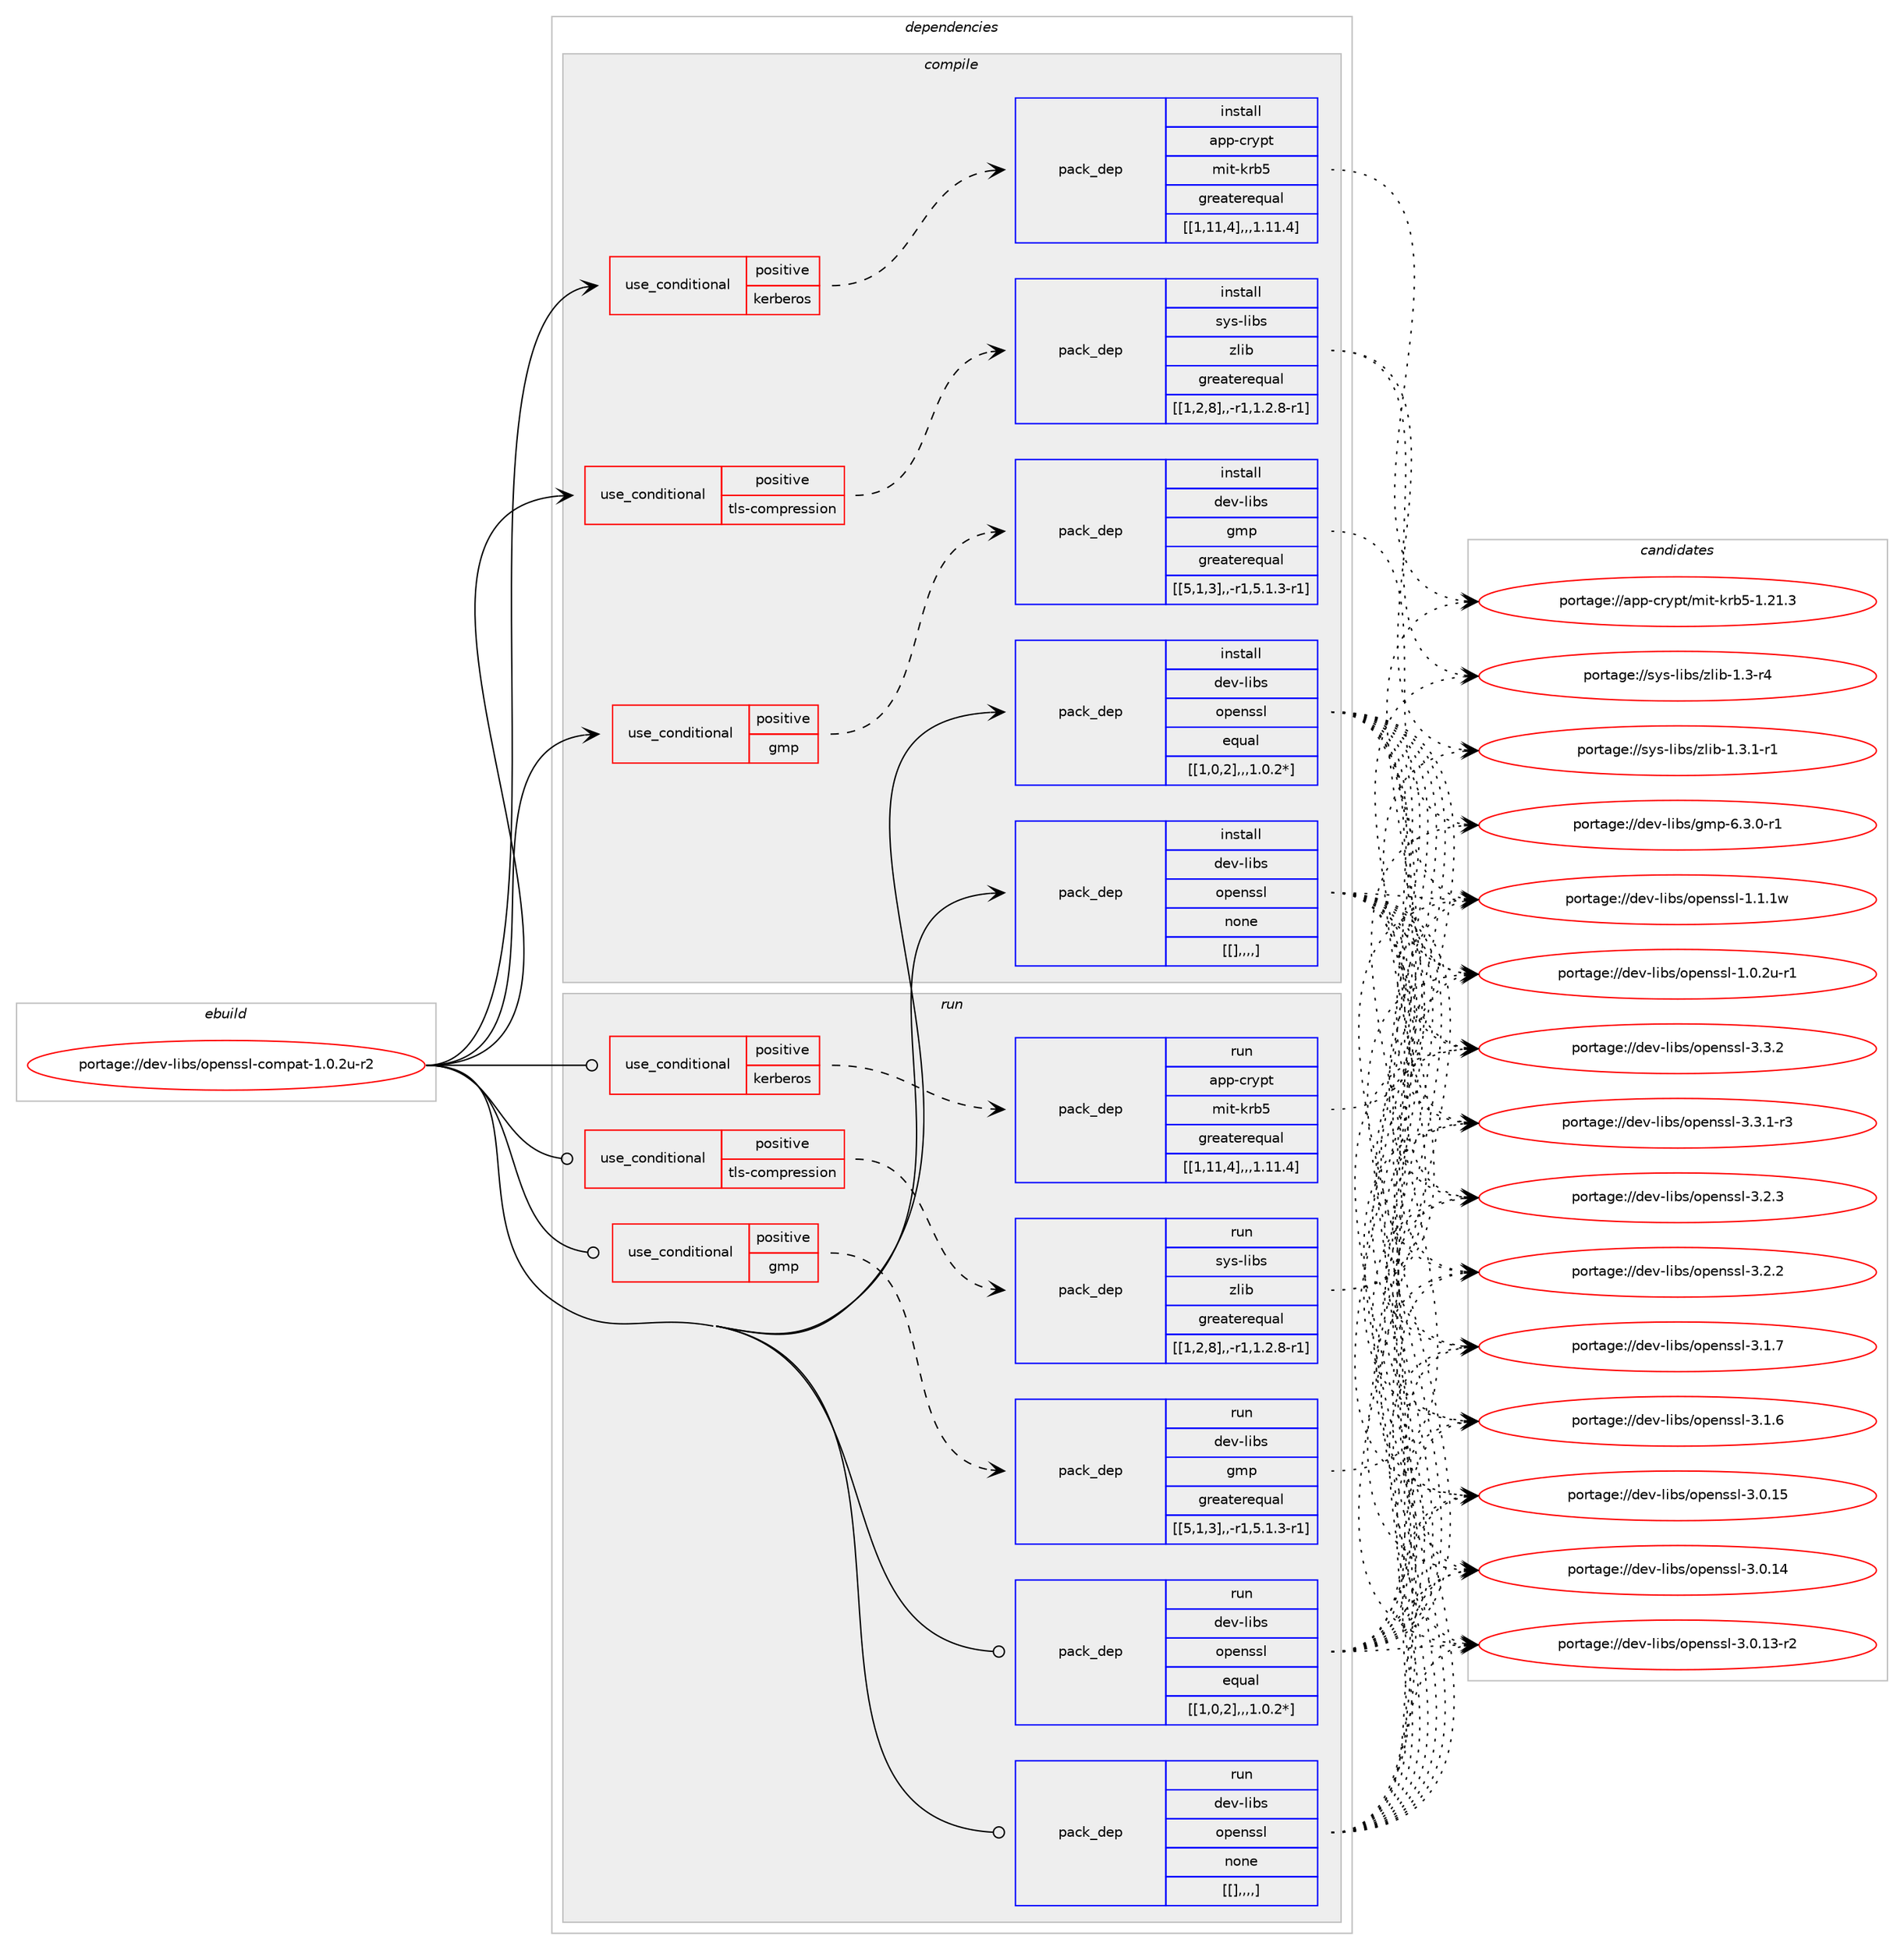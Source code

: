 digraph prolog {

# *************
# Graph options
# *************

newrank=true;
concentrate=true;
compound=true;
graph [rankdir=LR,fontname=Helvetica,fontsize=10,ranksep=1.5];#, ranksep=2.5, nodesep=0.2];
edge  [arrowhead=vee];
node  [fontname=Helvetica,fontsize=10];

# **********
# The ebuild
# **********

subgraph cluster_leftcol {
color=gray;
label=<<i>ebuild</i>>;
id [label="portage://dev-libs/openssl-compat-1.0.2u-r2", color=red, width=4, href="../dev-libs/openssl-compat-1.0.2u-r2.svg"];
}

# ****************
# The dependencies
# ****************

subgraph cluster_midcol {
color=gray;
label=<<i>dependencies</i>>;
subgraph cluster_compile {
fillcolor="#eeeeee";
style=filled;
label=<<i>compile</i>>;
subgraph cond28696 {
dependency114182 [label=<<TABLE BORDER="0" CELLBORDER="1" CELLSPACING="0" CELLPADDING="4"><TR><TD ROWSPAN="3" CELLPADDING="10">use_conditional</TD></TR><TR><TD>positive</TD></TR><TR><TD>gmp</TD></TR></TABLE>>, shape=none, color=red];
subgraph pack84322 {
dependency114183 [label=<<TABLE BORDER="0" CELLBORDER="1" CELLSPACING="0" CELLPADDING="4" WIDTH="220"><TR><TD ROWSPAN="6" CELLPADDING="30">pack_dep</TD></TR><TR><TD WIDTH="110">install</TD></TR><TR><TD>dev-libs</TD></TR><TR><TD>gmp</TD></TR><TR><TD>greaterequal</TD></TR><TR><TD>[[5,1,3],,-r1,5.1.3-r1]</TD></TR></TABLE>>, shape=none, color=blue];
}
dependency114182:e -> dependency114183:w [weight=20,style="dashed",arrowhead="vee"];
}
id:e -> dependency114182:w [weight=20,style="solid",arrowhead="vee"];
subgraph cond28697 {
dependency114184 [label=<<TABLE BORDER="0" CELLBORDER="1" CELLSPACING="0" CELLPADDING="4"><TR><TD ROWSPAN="3" CELLPADDING="10">use_conditional</TD></TR><TR><TD>positive</TD></TR><TR><TD>kerberos</TD></TR></TABLE>>, shape=none, color=red];
subgraph pack84323 {
dependency114185 [label=<<TABLE BORDER="0" CELLBORDER="1" CELLSPACING="0" CELLPADDING="4" WIDTH="220"><TR><TD ROWSPAN="6" CELLPADDING="30">pack_dep</TD></TR><TR><TD WIDTH="110">install</TD></TR><TR><TD>app-crypt</TD></TR><TR><TD>mit-krb5</TD></TR><TR><TD>greaterequal</TD></TR><TR><TD>[[1,11,4],,,1.11.4]</TD></TR></TABLE>>, shape=none, color=blue];
}
dependency114184:e -> dependency114185:w [weight=20,style="dashed",arrowhead="vee"];
}
id:e -> dependency114184:w [weight=20,style="solid",arrowhead="vee"];
subgraph cond28698 {
dependency114186 [label=<<TABLE BORDER="0" CELLBORDER="1" CELLSPACING="0" CELLPADDING="4"><TR><TD ROWSPAN="3" CELLPADDING="10">use_conditional</TD></TR><TR><TD>positive</TD></TR><TR><TD>tls-compression</TD></TR></TABLE>>, shape=none, color=red];
subgraph pack84324 {
dependency114187 [label=<<TABLE BORDER="0" CELLBORDER="1" CELLSPACING="0" CELLPADDING="4" WIDTH="220"><TR><TD ROWSPAN="6" CELLPADDING="30">pack_dep</TD></TR><TR><TD WIDTH="110">install</TD></TR><TR><TD>sys-libs</TD></TR><TR><TD>zlib</TD></TR><TR><TD>greaterequal</TD></TR><TR><TD>[[1,2,8],,-r1,1.2.8-r1]</TD></TR></TABLE>>, shape=none, color=blue];
}
dependency114186:e -> dependency114187:w [weight=20,style="dashed",arrowhead="vee"];
}
id:e -> dependency114186:w [weight=20,style="solid",arrowhead="vee"];
subgraph pack84325 {
dependency114188 [label=<<TABLE BORDER="0" CELLBORDER="1" CELLSPACING="0" CELLPADDING="4" WIDTH="220"><TR><TD ROWSPAN="6" CELLPADDING="30">pack_dep</TD></TR><TR><TD WIDTH="110">install</TD></TR><TR><TD>dev-libs</TD></TR><TR><TD>openssl</TD></TR><TR><TD>equal</TD></TR><TR><TD>[[1,0,2],,,1.0.2*]</TD></TR></TABLE>>, shape=none, color=blue];
}
id:e -> dependency114188:w [weight=20,style="solid",arrowhead="vee"];
subgraph pack84326 {
dependency114189 [label=<<TABLE BORDER="0" CELLBORDER="1" CELLSPACING="0" CELLPADDING="4" WIDTH="220"><TR><TD ROWSPAN="6" CELLPADDING="30">pack_dep</TD></TR><TR><TD WIDTH="110">install</TD></TR><TR><TD>dev-libs</TD></TR><TR><TD>openssl</TD></TR><TR><TD>none</TD></TR><TR><TD>[[],,,,]</TD></TR></TABLE>>, shape=none, color=blue];
}
id:e -> dependency114189:w [weight=20,style="solid",arrowhead="vee"];
}
subgraph cluster_compileandrun {
fillcolor="#eeeeee";
style=filled;
label=<<i>compile and run</i>>;
}
subgraph cluster_run {
fillcolor="#eeeeee";
style=filled;
label=<<i>run</i>>;
subgraph cond28699 {
dependency114190 [label=<<TABLE BORDER="0" CELLBORDER="1" CELLSPACING="0" CELLPADDING="4"><TR><TD ROWSPAN="3" CELLPADDING="10">use_conditional</TD></TR><TR><TD>positive</TD></TR><TR><TD>gmp</TD></TR></TABLE>>, shape=none, color=red];
subgraph pack84327 {
dependency114191 [label=<<TABLE BORDER="0" CELLBORDER="1" CELLSPACING="0" CELLPADDING="4" WIDTH="220"><TR><TD ROWSPAN="6" CELLPADDING="30">pack_dep</TD></TR><TR><TD WIDTH="110">run</TD></TR><TR><TD>dev-libs</TD></TR><TR><TD>gmp</TD></TR><TR><TD>greaterequal</TD></TR><TR><TD>[[5,1,3],,-r1,5.1.3-r1]</TD></TR></TABLE>>, shape=none, color=blue];
}
dependency114190:e -> dependency114191:w [weight=20,style="dashed",arrowhead="vee"];
}
id:e -> dependency114190:w [weight=20,style="solid",arrowhead="odot"];
subgraph cond28700 {
dependency114192 [label=<<TABLE BORDER="0" CELLBORDER="1" CELLSPACING="0" CELLPADDING="4"><TR><TD ROWSPAN="3" CELLPADDING="10">use_conditional</TD></TR><TR><TD>positive</TD></TR><TR><TD>kerberos</TD></TR></TABLE>>, shape=none, color=red];
subgraph pack84328 {
dependency114193 [label=<<TABLE BORDER="0" CELLBORDER="1" CELLSPACING="0" CELLPADDING="4" WIDTH="220"><TR><TD ROWSPAN="6" CELLPADDING="30">pack_dep</TD></TR><TR><TD WIDTH="110">run</TD></TR><TR><TD>app-crypt</TD></TR><TR><TD>mit-krb5</TD></TR><TR><TD>greaterequal</TD></TR><TR><TD>[[1,11,4],,,1.11.4]</TD></TR></TABLE>>, shape=none, color=blue];
}
dependency114192:e -> dependency114193:w [weight=20,style="dashed",arrowhead="vee"];
}
id:e -> dependency114192:w [weight=20,style="solid",arrowhead="odot"];
subgraph cond28701 {
dependency114194 [label=<<TABLE BORDER="0" CELLBORDER="1" CELLSPACING="0" CELLPADDING="4"><TR><TD ROWSPAN="3" CELLPADDING="10">use_conditional</TD></TR><TR><TD>positive</TD></TR><TR><TD>tls-compression</TD></TR></TABLE>>, shape=none, color=red];
subgraph pack84329 {
dependency114195 [label=<<TABLE BORDER="0" CELLBORDER="1" CELLSPACING="0" CELLPADDING="4" WIDTH="220"><TR><TD ROWSPAN="6" CELLPADDING="30">pack_dep</TD></TR><TR><TD WIDTH="110">run</TD></TR><TR><TD>sys-libs</TD></TR><TR><TD>zlib</TD></TR><TR><TD>greaterequal</TD></TR><TR><TD>[[1,2,8],,-r1,1.2.8-r1]</TD></TR></TABLE>>, shape=none, color=blue];
}
dependency114194:e -> dependency114195:w [weight=20,style="dashed",arrowhead="vee"];
}
id:e -> dependency114194:w [weight=20,style="solid",arrowhead="odot"];
subgraph pack84330 {
dependency114196 [label=<<TABLE BORDER="0" CELLBORDER="1" CELLSPACING="0" CELLPADDING="4" WIDTH="220"><TR><TD ROWSPAN="6" CELLPADDING="30">pack_dep</TD></TR><TR><TD WIDTH="110">run</TD></TR><TR><TD>dev-libs</TD></TR><TR><TD>openssl</TD></TR><TR><TD>equal</TD></TR><TR><TD>[[1,0,2],,,1.0.2*]</TD></TR></TABLE>>, shape=none, color=blue];
}
id:e -> dependency114196:w [weight=20,style="solid",arrowhead="odot"];
subgraph pack84331 {
dependency114197 [label=<<TABLE BORDER="0" CELLBORDER="1" CELLSPACING="0" CELLPADDING="4" WIDTH="220"><TR><TD ROWSPAN="6" CELLPADDING="30">pack_dep</TD></TR><TR><TD WIDTH="110">run</TD></TR><TR><TD>dev-libs</TD></TR><TR><TD>openssl</TD></TR><TR><TD>none</TD></TR><TR><TD>[[],,,,]</TD></TR></TABLE>>, shape=none, color=blue];
}
id:e -> dependency114197:w [weight=20,style="solid",arrowhead="odot"];
}
}

# **************
# The candidates
# **************

subgraph cluster_choices {
rank=same;
color=gray;
label=<<i>candidates</i>>;

subgraph choice84322 {
color=black;
nodesep=1;
choice1001011184510810598115471031091124554465146484511449 [label="portage://dev-libs/gmp-6.3.0-r1", color=red, width=4,href="../dev-libs/gmp-6.3.0-r1.svg"];
dependency114183:e -> choice1001011184510810598115471031091124554465146484511449:w [style=dotted,weight="100"];
}
subgraph choice84323 {
color=black;
nodesep=1;
choice9711211245991141211121164710910511645107114985345494650494651 [label="portage://app-crypt/mit-krb5-1.21.3", color=red, width=4,href="../app-crypt/mit-krb5-1.21.3.svg"];
dependency114185:e -> choice9711211245991141211121164710910511645107114985345494650494651:w [style=dotted,weight="100"];
}
subgraph choice84324 {
color=black;
nodesep=1;
choice115121115451081059811547122108105984549465146494511449 [label="portage://sys-libs/zlib-1.3.1-r1", color=red, width=4,href="../sys-libs/zlib-1.3.1-r1.svg"];
choice11512111545108105981154712210810598454946514511452 [label="portage://sys-libs/zlib-1.3-r4", color=red, width=4,href="../sys-libs/zlib-1.3-r4.svg"];
dependency114187:e -> choice115121115451081059811547122108105984549465146494511449:w [style=dotted,weight="100"];
dependency114187:e -> choice11512111545108105981154712210810598454946514511452:w [style=dotted,weight="100"];
}
subgraph choice84325 {
color=black;
nodesep=1;
choice100101118451081059811547111112101110115115108455146514650 [label="portage://dev-libs/openssl-3.3.2", color=red, width=4,href="../dev-libs/openssl-3.3.2.svg"];
choice1001011184510810598115471111121011101151151084551465146494511451 [label="portage://dev-libs/openssl-3.3.1-r3", color=red, width=4,href="../dev-libs/openssl-3.3.1-r3.svg"];
choice100101118451081059811547111112101110115115108455146504651 [label="portage://dev-libs/openssl-3.2.3", color=red, width=4,href="../dev-libs/openssl-3.2.3.svg"];
choice100101118451081059811547111112101110115115108455146504650 [label="portage://dev-libs/openssl-3.2.2", color=red, width=4,href="../dev-libs/openssl-3.2.2.svg"];
choice100101118451081059811547111112101110115115108455146494655 [label="portage://dev-libs/openssl-3.1.7", color=red, width=4,href="../dev-libs/openssl-3.1.7.svg"];
choice100101118451081059811547111112101110115115108455146494654 [label="portage://dev-libs/openssl-3.1.6", color=red, width=4,href="../dev-libs/openssl-3.1.6.svg"];
choice10010111845108105981154711111210111011511510845514648464953 [label="portage://dev-libs/openssl-3.0.15", color=red, width=4,href="../dev-libs/openssl-3.0.15.svg"];
choice10010111845108105981154711111210111011511510845514648464952 [label="portage://dev-libs/openssl-3.0.14", color=red, width=4,href="../dev-libs/openssl-3.0.14.svg"];
choice100101118451081059811547111112101110115115108455146484649514511450 [label="portage://dev-libs/openssl-3.0.13-r2", color=red, width=4,href="../dev-libs/openssl-3.0.13-r2.svg"];
choice100101118451081059811547111112101110115115108454946494649119 [label="portage://dev-libs/openssl-1.1.1w", color=red, width=4,href="../dev-libs/openssl-1.1.1w.svg"];
choice1001011184510810598115471111121011101151151084549464846501174511449 [label="portage://dev-libs/openssl-1.0.2u-r1", color=red, width=4,href="../dev-libs/openssl-1.0.2u-r1.svg"];
dependency114188:e -> choice100101118451081059811547111112101110115115108455146514650:w [style=dotted,weight="100"];
dependency114188:e -> choice1001011184510810598115471111121011101151151084551465146494511451:w [style=dotted,weight="100"];
dependency114188:e -> choice100101118451081059811547111112101110115115108455146504651:w [style=dotted,weight="100"];
dependency114188:e -> choice100101118451081059811547111112101110115115108455146504650:w [style=dotted,weight="100"];
dependency114188:e -> choice100101118451081059811547111112101110115115108455146494655:w [style=dotted,weight="100"];
dependency114188:e -> choice100101118451081059811547111112101110115115108455146494654:w [style=dotted,weight="100"];
dependency114188:e -> choice10010111845108105981154711111210111011511510845514648464953:w [style=dotted,weight="100"];
dependency114188:e -> choice10010111845108105981154711111210111011511510845514648464952:w [style=dotted,weight="100"];
dependency114188:e -> choice100101118451081059811547111112101110115115108455146484649514511450:w [style=dotted,weight="100"];
dependency114188:e -> choice100101118451081059811547111112101110115115108454946494649119:w [style=dotted,weight="100"];
dependency114188:e -> choice1001011184510810598115471111121011101151151084549464846501174511449:w [style=dotted,weight="100"];
}
subgraph choice84326 {
color=black;
nodesep=1;
choice100101118451081059811547111112101110115115108455146514650 [label="portage://dev-libs/openssl-3.3.2", color=red, width=4,href="../dev-libs/openssl-3.3.2.svg"];
choice1001011184510810598115471111121011101151151084551465146494511451 [label="portage://dev-libs/openssl-3.3.1-r3", color=red, width=4,href="../dev-libs/openssl-3.3.1-r3.svg"];
choice100101118451081059811547111112101110115115108455146504651 [label="portage://dev-libs/openssl-3.2.3", color=red, width=4,href="../dev-libs/openssl-3.2.3.svg"];
choice100101118451081059811547111112101110115115108455146504650 [label="portage://dev-libs/openssl-3.2.2", color=red, width=4,href="../dev-libs/openssl-3.2.2.svg"];
choice100101118451081059811547111112101110115115108455146494655 [label="portage://dev-libs/openssl-3.1.7", color=red, width=4,href="../dev-libs/openssl-3.1.7.svg"];
choice100101118451081059811547111112101110115115108455146494654 [label="portage://dev-libs/openssl-3.1.6", color=red, width=4,href="../dev-libs/openssl-3.1.6.svg"];
choice10010111845108105981154711111210111011511510845514648464953 [label="portage://dev-libs/openssl-3.0.15", color=red, width=4,href="../dev-libs/openssl-3.0.15.svg"];
choice10010111845108105981154711111210111011511510845514648464952 [label="portage://dev-libs/openssl-3.0.14", color=red, width=4,href="../dev-libs/openssl-3.0.14.svg"];
choice100101118451081059811547111112101110115115108455146484649514511450 [label="portage://dev-libs/openssl-3.0.13-r2", color=red, width=4,href="../dev-libs/openssl-3.0.13-r2.svg"];
choice100101118451081059811547111112101110115115108454946494649119 [label="portage://dev-libs/openssl-1.1.1w", color=red, width=4,href="../dev-libs/openssl-1.1.1w.svg"];
choice1001011184510810598115471111121011101151151084549464846501174511449 [label="portage://dev-libs/openssl-1.0.2u-r1", color=red, width=4,href="../dev-libs/openssl-1.0.2u-r1.svg"];
dependency114189:e -> choice100101118451081059811547111112101110115115108455146514650:w [style=dotted,weight="100"];
dependency114189:e -> choice1001011184510810598115471111121011101151151084551465146494511451:w [style=dotted,weight="100"];
dependency114189:e -> choice100101118451081059811547111112101110115115108455146504651:w [style=dotted,weight="100"];
dependency114189:e -> choice100101118451081059811547111112101110115115108455146504650:w [style=dotted,weight="100"];
dependency114189:e -> choice100101118451081059811547111112101110115115108455146494655:w [style=dotted,weight="100"];
dependency114189:e -> choice100101118451081059811547111112101110115115108455146494654:w [style=dotted,weight="100"];
dependency114189:e -> choice10010111845108105981154711111210111011511510845514648464953:w [style=dotted,weight="100"];
dependency114189:e -> choice10010111845108105981154711111210111011511510845514648464952:w [style=dotted,weight="100"];
dependency114189:e -> choice100101118451081059811547111112101110115115108455146484649514511450:w [style=dotted,weight="100"];
dependency114189:e -> choice100101118451081059811547111112101110115115108454946494649119:w [style=dotted,weight="100"];
dependency114189:e -> choice1001011184510810598115471111121011101151151084549464846501174511449:w [style=dotted,weight="100"];
}
subgraph choice84327 {
color=black;
nodesep=1;
choice1001011184510810598115471031091124554465146484511449 [label="portage://dev-libs/gmp-6.3.0-r1", color=red, width=4,href="../dev-libs/gmp-6.3.0-r1.svg"];
dependency114191:e -> choice1001011184510810598115471031091124554465146484511449:w [style=dotted,weight="100"];
}
subgraph choice84328 {
color=black;
nodesep=1;
choice9711211245991141211121164710910511645107114985345494650494651 [label="portage://app-crypt/mit-krb5-1.21.3", color=red, width=4,href="../app-crypt/mit-krb5-1.21.3.svg"];
dependency114193:e -> choice9711211245991141211121164710910511645107114985345494650494651:w [style=dotted,weight="100"];
}
subgraph choice84329 {
color=black;
nodesep=1;
choice115121115451081059811547122108105984549465146494511449 [label="portage://sys-libs/zlib-1.3.1-r1", color=red, width=4,href="../sys-libs/zlib-1.3.1-r1.svg"];
choice11512111545108105981154712210810598454946514511452 [label="portage://sys-libs/zlib-1.3-r4", color=red, width=4,href="../sys-libs/zlib-1.3-r4.svg"];
dependency114195:e -> choice115121115451081059811547122108105984549465146494511449:w [style=dotted,weight="100"];
dependency114195:e -> choice11512111545108105981154712210810598454946514511452:w [style=dotted,weight="100"];
}
subgraph choice84330 {
color=black;
nodesep=1;
choice100101118451081059811547111112101110115115108455146514650 [label="portage://dev-libs/openssl-3.3.2", color=red, width=4,href="../dev-libs/openssl-3.3.2.svg"];
choice1001011184510810598115471111121011101151151084551465146494511451 [label="portage://dev-libs/openssl-3.3.1-r3", color=red, width=4,href="../dev-libs/openssl-3.3.1-r3.svg"];
choice100101118451081059811547111112101110115115108455146504651 [label="portage://dev-libs/openssl-3.2.3", color=red, width=4,href="../dev-libs/openssl-3.2.3.svg"];
choice100101118451081059811547111112101110115115108455146504650 [label="portage://dev-libs/openssl-3.2.2", color=red, width=4,href="../dev-libs/openssl-3.2.2.svg"];
choice100101118451081059811547111112101110115115108455146494655 [label="portage://dev-libs/openssl-3.1.7", color=red, width=4,href="../dev-libs/openssl-3.1.7.svg"];
choice100101118451081059811547111112101110115115108455146494654 [label="portage://dev-libs/openssl-3.1.6", color=red, width=4,href="../dev-libs/openssl-3.1.6.svg"];
choice10010111845108105981154711111210111011511510845514648464953 [label="portage://dev-libs/openssl-3.0.15", color=red, width=4,href="../dev-libs/openssl-3.0.15.svg"];
choice10010111845108105981154711111210111011511510845514648464952 [label="portage://dev-libs/openssl-3.0.14", color=red, width=4,href="../dev-libs/openssl-3.0.14.svg"];
choice100101118451081059811547111112101110115115108455146484649514511450 [label="portage://dev-libs/openssl-3.0.13-r2", color=red, width=4,href="../dev-libs/openssl-3.0.13-r2.svg"];
choice100101118451081059811547111112101110115115108454946494649119 [label="portage://dev-libs/openssl-1.1.1w", color=red, width=4,href="../dev-libs/openssl-1.1.1w.svg"];
choice1001011184510810598115471111121011101151151084549464846501174511449 [label="portage://dev-libs/openssl-1.0.2u-r1", color=red, width=4,href="../dev-libs/openssl-1.0.2u-r1.svg"];
dependency114196:e -> choice100101118451081059811547111112101110115115108455146514650:w [style=dotted,weight="100"];
dependency114196:e -> choice1001011184510810598115471111121011101151151084551465146494511451:w [style=dotted,weight="100"];
dependency114196:e -> choice100101118451081059811547111112101110115115108455146504651:w [style=dotted,weight="100"];
dependency114196:e -> choice100101118451081059811547111112101110115115108455146504650:w [style=dotted,weight="100"];
dependency114196:e -> choice100101118451081059811547111112101110115115108455146494655:w [style=dotted,weight="100"];
dependency114196:e -> choice100101118451081059811547111112101110115115108455146494654:w [style=dotted,weight="100"];
dependency114196:e -> choice10010111845108105981154711111210111011511510845514648464953:w [style=dotted,weight="100"];
dependency114196:e -> choice10010111845108105981154711111210111011511510845514648464952:w [style=dotted,weight="100"];
dependency114196:e -> choice100101118451081059811547111112101110115115108455146484649514511450:w [style=dotted,weight="100"];
dependency114196:e -> choice100101118451081059811547111112101110115115108454946494649119:w [style=dotted,weight="100"];
dependency114196:e -> choice1001011184510810598115471111121011101151151084549464846501174511449:w [style=dotted,weight="100"];
}
subgraph choice84331 {
color=black;
nodesep=1;
choice100101118451081059811547111112101110115115108455146514650 [label="portage://dev-libs/openssl-3.3.2", color=red, width=4,href="../dev-libs/openssl-3.3.2.svg"];
choice1001011184510810598115471111121011101151151084551465146494511451 [label="portage://dev-libs/openssl-3.3.1-r3", color=red, width=4,href="../dev-libs/openssl-3.3.1-r3.svg"];
choice100101118451081059811547111112101110115115108455146504651 [label="portage://dev-libs/openssl-3.2.3", color=red, width=4,href="../dev-libs/openssl-3.2.3.svg"];
choice100101118451081059811547111112101110115115108455146504650 [label="portage://dev-libs/openssl-3.2.2", color=red, width=4,href="../dev-libs/openssl-3.2.2.svg"];
choice100101118451081059811547111112101110115115108455146494655 [label="portage://dev-libs/openssl-3.1.7", color=red, width=4,href="../dev-libs/openssl-3.1.7.svg"];
choice100101118451081059811547111112101110115115108455146494654 [label="portage://dev-libs/openssl-3.1.6", color=red, width=4,href="../dev-libs/openssl-3.1.6.svg"];
choice10010111845108105981154711111210111011511510845514648464953 [label="portage://dev-libs/openssl-3.0.15", color=red, width=4,href="../dev-libs/openssl-3.0.15.svg"];
choice10010111845108105981154711111210111011511510845514648464952 [label="portage://dev-libs/openssl-3.0.14", color=red, width=4,href="../dev-libs/openssl-3.0.14.svg"];
choice100101118451081059811547111112101110115115108455146484649514511450 [label="portage://dev-libs/openssl-3.0.13-r2", color=red, width=4,href="../dev-libs/openssl-3.0.13-r2.svg"];
choice100101118451081059811547111112101110115115108454946494649119 [label="portage://dev-libs/openssl-1.1.1w", color=red, width=4,href="../dev-libs/openssl-1.1.1w.svg"];
choice1001011184510810598115471111121011101151151084549464846501174511449 [label="portage://dev-libs/openssl-1.0.2u-r1", color=red, width=4,href="../dev-libs/openssl-1.0.2u-r1.svg"];
dependency114197:e -> choice100101118451081059811547111112101110115115108455146514650:w [style=dotted,weight="100"];
dependency114197:e -> choice1001011184510810598115471111121011101151151084551465146494511451:w [style=dotted,weight="100"];
dependency114197:e -> choice100101118451081059811547111112101110115115108455146504651:w [style=dotted,weight="100"];
dependency114197:e -> choice100101118451081059811547111112101110115115108455146504650:w [style=dotted,weight="100"];
dependency114197:e -> choice100101118451081059811547111112101110115115108455146494655:w [style=dotted,weight="100"];
dependency114197:e -> choice100101118451081059811547111112101110115115108455146494654:w [style=dotted,weight="100"];
dependency114197:e -> choice10010111845108105981154711111210111011511510845514648464953:w [style=dotted,weight="100"];
dependency114197:e -> choice10010111845108105981154711111210111011511510845514648464952:w [style=dotted,weight="100"];
dependency114197:e -> choice100101118451081059811547111112101110115115108455146484649514511450:w [style=dotted,weight="100"];
dependency114197:e -> choice100101118451081059811547111112101110115115108454946494649119:w [style=dotted,weight="100"];
dependency114197:e -> choice1001011184510810598115471111121011101151151084549464846501174511449:w [style=dotted,weight="100"];
}
}

}

